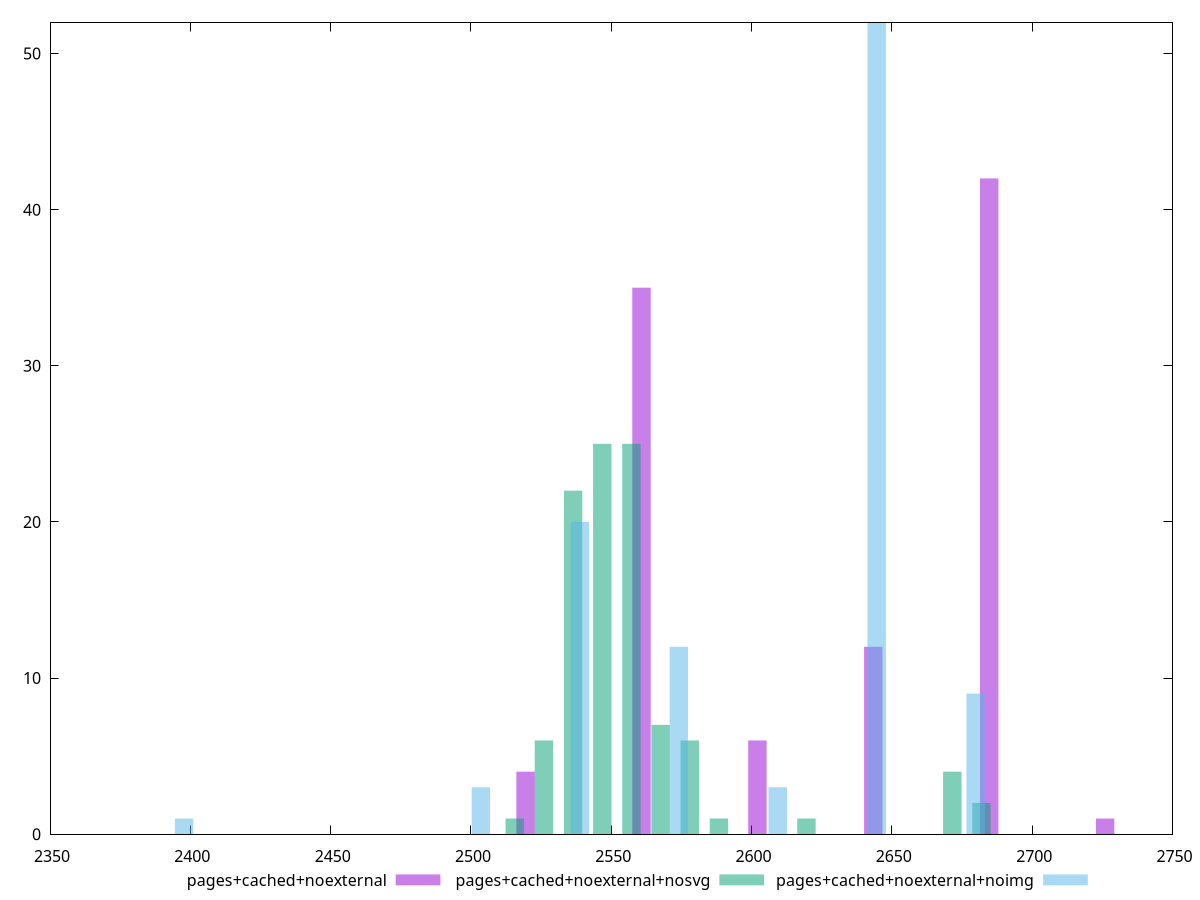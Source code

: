 $_pagesCachedNoexternal <<EOF
2560.775000415316 35
2684.683468177347 42
2519.4721778279722 4
2643.3806455900035 12
2602.07782300266 6
2725.986290764691 1
EOF
$_pagesCachedNoexternalNosvg <<EOF
2536.399803920294 22
2526.004722756686 6
2557.1899662475093 25
2546.7948850839016 25
2567.585047411117 7
2619.560453229156 1
2681.9309402108024 2
2671.5358590471947 4
2577.980128574725 6
2515.6096415930783 1
2588.3752097383326 1
EOF
$_pagesCachedNoexternalNoimg <<EOF
2574.070773139773 12
2538.809529672105 20
2644.5932600751094 52
2609.332016607441 3
2679.8545035427774 9
2503.548286204437 3
2397.7645558014324 1
EOF
set key outside below
set terminal pngcairo
set output "report_00006_2020-11-02T20-21-41.718Z/speed-index/speed-index_pages+cached+noexternal_pages+cached+noexternal+nosvg_pages+cached+noexternal+noimg+hist.png"
set boxwidth 6.564434699265175
set style fill transparent solid 0.5 noborder
set yrange [0:52]
plot $_pagesCachedNoexternal title "pages+cached+noexternal" with boxes ,$_pagesCachedNoexternalNosvg title "pages+cached+noexternal+nosvg" with boxes ,$_pagesCachedNoexternalNoimg title "pages+cached+noexternal+noimg" with boxes ,